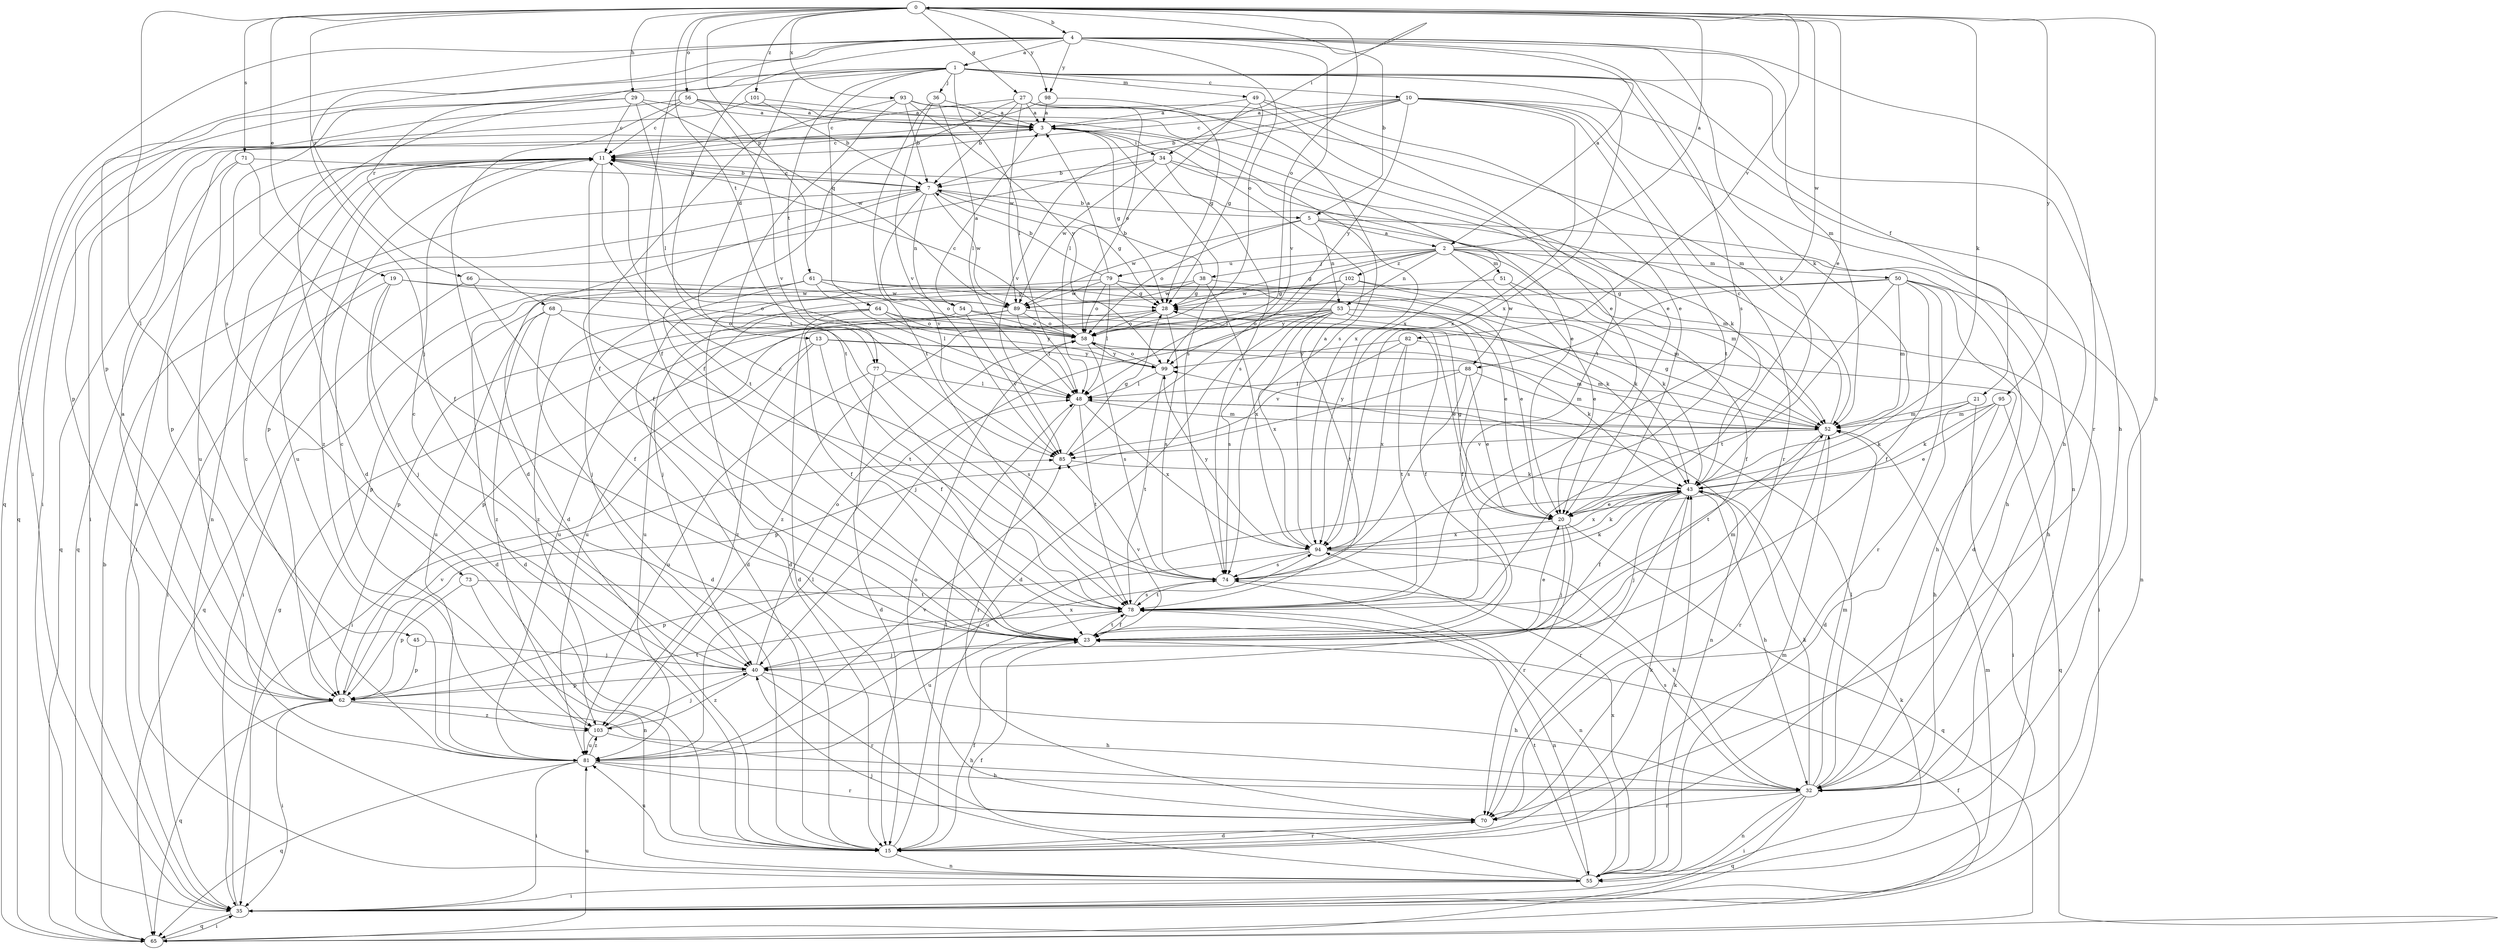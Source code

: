 strict digraph  {
0;
1;
2;
3;
4;
5;
7;
10;
11;
13;
15;
19;
20;
21;
23;
27;
28;
29;
32;
34;
35;
36;
38;
40;
43;
45;
48;
49;
50;
51;
52;
53;
54;
55;
56;
58;
61;
62;
64;
65;
66;
68;
70;
71;
73;
74;
77;
78;
79;
81;
82;
85;
88;
89;
93;
94;
95;
98;
99;
101;
102;
103;
0 -> 4  [label=b];
0 -> 19  [label=e];
0 -> 20  [label=e];
0 -> 27  [label=g];
0 -> 29  [label=h];
0 -> 32  [label=h];
0 -> 34  [label=i];
0 -> 43  [label=k];
0 -> 45  [label=l];
0 -> 56  [label=o];
0 -> 58  [label=o];
0 -> 61  [label=p];
0 -> 66  [label=r];
0 -> 71  [label=s];
0 -> 77  [label=t];
0 -> 82  [label=v];
0 -> 88  [label=w];
0 -> 93  [label=x];
0 -> 95  [label=y];
0 -> 98  [label=y];
0 -> 101  [label=z];
1 -> 10  [label=c];
1 -> 13  [label=d];
1 -> 21  [label=f];
1 -> 23  [label=f];
1 -> 32  [label=h];
1 -> 36  [label=j];
1 -> 43  [label=k];
1 -> 48  [label=l];
1 -> 49  [label=m];
1 -> 64  [label=q];
1 -> 65  [label=q];
1 -> 73  [label=s];
1 -> 77  [label=t];
1 -> 94  [label=x];
2 -> 0  [label=a];
2 -> 15  [label=d];
2 -> 28  [label=g];
2 -> 38  [label=j];
2 -> 48  [label=l];
2 -> 50  [label=m];
2 -> 51  [label=m];
2 -> 52  [label=m];
2 -> 53  [label=n];
2 -> 79  [label=u];
2 -> 88  [label=w];
2 -> 102  [label=z];
3 -> 11  [label=c];
3 -> 28  [label=g];
3 -> 34  [label=i];
3 -> 35  [label=i];
3 -> 74  [label=s];
3 -> 94  [label=x];
4 -> 1  [label=a];
4 -> 2  [label=a];
4 -> 5  [label=b];
4 -> 35  [label=i];
4 -> 40  [label=j];
4 -> 43  [label=k];
4 -> 52  [label=m];
4 -> 58  [label=o];
4 -> 62  [label=p];
4 -> 68  [label=r];
4 -> 70  [label=r];
4 -> 74  [label=s];
4 -> 78  [label=t];
4 -> 85  [label=v];
4 -> 98  [label=y];
5 -> 2  [label=a];
5 -> 32  [label=h];
5 -> 52  [label=m];
5 -> 53  [label=n];
5 -> 58  [label=o];
5 -> 89  [label=w];
7 -> 5  [label=b];
7 -> 11  [label=c];
7 -> 15  [label=d];
7 -> 28  [label=g];
7 -> 35  [label=i];
7 -> 54  [label=n];
7 -> 85  [label=v];
7 -> 89  [label=w];
10 -> 3  [label=a];
10 -> 7  [label=b];
10 -> 11  [label=c];
10 -> 32  [label=h];
10 -> 55  [label=n];
10 -> 70  [label=r];
10 -> 78  [label=t];
10 -> 85  [label=v];
10 -> 94  [label=x];
10 -> 99  [label=y];
11 -> 7  [label=b];
11 -> 23  [label=f];
11 -> 55  [label=n];
11 -> 62  [label=p];
11 -> 65  [label=q];
11 -> 78  [label=t];
11 -> 81  [label=u];
11 -> 103  [label=z];
13 -> 23  [label=f];
13 -> 35  [label=i];
13 -> 52  [label=m];
13 -> 99  [label=y];
13 -> 103  [label=z];
15 -> 23  [label=f];
15 -> 43  [label=k];
15 -> 48  [label=l];
15 -> 55  [label=n];
15 -> 70  [label=r];
15 -> 81  [label=u];
19 -> 15  [label=d];
19 -> 35  [label=i];
19 -> 40  [label=j];
19 -> 58  [label=o];
19 -> 89  [label=w];
20 -> 28  [label=g];
20 -> 40  [label=j];
20 -> 65  [label=q];
20 -> 70  [label=r];
20 -> 94  [label=x];
21 -> 15  [label=d];
21 -> 35  [label=i];
21 -> 43  [label=k];
21 -> 52  [label=m];
23 -> 20  [label=e];
23 -> 40  [label=j];
23 -> 52  [label=m];
23 -> 78  [label=t];
23 -> 85  [label=v];
27 -> 3  [label=a];
27 -> 7  [label=b];
27 -> 11  [label=c];
27 -> 20  [label=e];
27 -> 23  [label=f];
27 -> 28  [label=g];
27 -> 58  [label=o];
27 -> 89  [label=w];
28 -> 58  [label=o];
28 -> 74  [label=s];
28 -> 81  [label=u];
29 -> 3  [label=a];
29 -> 11  [label=c];
29 -> 15  [label=d];
29 -> 48  [label=l];
29 -> 62  [label=p];
29 -> 89  [label=w];
32 -> 35  [label=i];
32 -> 43  [label=k];
32 -> 48  [label=l];
32 -> 52  [label=m];
32 -> 55  [label=n];
32 -> 65  [label=q];
32 -> 70  [label=r];
32 -> 74  [label=s];
34 -> 7  [label=b];
34 -> 20  [label=e];
34 -> 43  [label=k];
34 -> 62  [label=p];
34 -> 74  [label=s];
34 -> 89  [label=w];
35 -> 28  [label=g];
35 -> 43  [label=k];
35 -> 52  [label=m];
35 -> 65  [label=q];
36 -> 3  [label=a];
36 -> 48  [label=l];
36 -> 78  [label=t];
36 -> 85  [label=v];
38 -> 7  [label=b];
38 -> 15  [label=d];
38 -> 20  [label=e];
38 -> 28  [label=g];
38 -> 89  [label=w];
38 -> 94  [label=x];
40 -> 11  [label=c];
40 -> 32  [label=h];
40 -> 58  [label=o];
40 -> 62  [label=p];
40 -> 70  [label=r];
40 -> 94  [label=x];
40 -> 103  [label=z];
43 -> 20  [label=e];
43 -> 23  [label=f];
43 -> 32  [label=h];
43 -> 40  [label=j];
43 -> 70  [label=r];
43 -> 81  [label=u];
43 -> 94  [label=x];
45 -> 40  [label=j];
45 -> 62  [label=p];
48 -> 52  [label=m];
48 -> 55  [label=n];
48 -> 70  [label=r];
48 -> 78  [label=t];
48 -> 94  [label=x];
49 -> 3  [label=a];
49 -> 20  [label=e];
49 -> 28  [label=g];
49 -> 48  [label=l];
49 -> 78  [label=t];
50 -> 23  [label=f];
50 -> 28  [label=g];
50 -> 32  [label=h];
50 -> 52  [label=m];
50 -> 55  [label=n];
50 -> 62  [label=p];
50 -> 70  [label=r];
50 -> 78  [label=t];
51 -> 20  [label=e];
51 -> 23  [label=f];
51 -> 89  [label=w];
52 -> 11  [label=c];
52 -> 28  [label=g];
52 -> 70  [label=r];
52 -> 78  [label=t];
52 -> 85  [label=v];
52 -> 99  [label=y];
53 -> 15  [label=d];
53 -> 23  [label=f];
53 -> 35  [label=i];
53 -> 40  [label=j];
53 -> 58  [label=o];
53 -> 62  [label=p];
53 -> 74  [label=s];
53 -> 78  [label=t];
53 -> 94  [label=x];
53 -> 103  [label=z];
54 -> 3  [label=a];
54 -> 20  [label=e];
54 -> 23  [label=f];
54 -> 58  [label=o];
54 -> 85  [label=v];
55 -> 3  [label=a];
55 -> 23  [label=f];
55 -> 35  [label=i];
55 -> 40  [label=j];
55 -> 43  [label=k];
55 -> 52  [label=m];
55 -> 78  [label=t];
55 -> 94  [label=x];
56 -> 3  [label=a];
56 -> 11  [label=c];
56 -> 15  [label=d];
56 -> 20  [label=e];
56 -> 65  [label=q];
56 -> 85  [label=v];
56 -> 94  [label=x];
58 -> 11  [label=c];
58 -> 43  [label=k];
58 -> 74  [label=s];
58 -> 99  [label=y];
61 -> 15  [label=d];
61 -> 28  [label=g];
61 -> 35  [label=i];
61 -> 40  [label=j];
61 -> 43  [label=k];
61 -> 48  [label=l];
61 -> 58  [label=o];
62 -> 3  [label=a];
62 -> 32  [label=h];
62 -> 35  [label=i];
62 -> 65  [label=q];
62 -> 78  [label=t];
62 -> 85  [label=v];
62 -> 103  [label=z];
64 -> 15  [label=d];
64 -> 23  [label=f];
64 -> 58  [label=o];
64 -> 81  [label=u];
64 -> 99  [label=y];
64 -> 103  [label=z];
65 -> 7  [label=b];
65 -> 23  [label=f];
65 -> 35  [label=i];
65 -> 81  [label=u];
66 -> 23  [label=f];
66 -> 65  [label=q];
66 -> 89  [label=w];
68 -> 15  [label=d];
68 -> 58  [label=o];
68 -> 78  [label=t];
68 -> 81  [label=u];
68 -> 103  [label=z];
70 -> 15  [label=d];
70 -> 58  [label=o];
71 -> 7  [label=b];
71 -> 23  [label=f];
71 -> 65  [label=q];
71 -> 81  [label=u];
73 -> 55  [label=n];
73 -> 62  [label=p];
73 -> 78  [label=t];
74 -> 11  [label=c];
74 -> 43  [label=k];
74 -> 55  [label=n];
74 -> 78  [label=t];
77 -> 15  [label=d];
77 -> 48  [label=l];
77 -> 74  [label=s];
77 -> 81  [label=u];
78 -> 23  [label=f];
78 -> 55  [label=n];
78 -> 74  [label=s];
78 -> 81  [label=u];
79 -> 3  [label=a];
79 -> 7  [label=b];
79 -> 15  [label=d];
79 -> 20  [label=e];
79 -> 28  [label=g];
79 -> 43  [label=k];
79 -> 48  [label=l];
79 -> 58  [label=o];
79 -> 89  [label=w];
81 -> 11  [label=c];
81 -> 32  [label=h];
81 -> 35  [label=i];
81 -> 48  [label=l];
81 -> 65  [label=q];
81 -> 70  [label=r];
81 -> 85  [label=v];
81 -> 103  [label=z];
82 -> 52  [label=m];
82 -> 78  [label=t];
82 -> 85  [label=v];
82 -> 94  [label=x];
82 -> 99  [label=y];
85 -> 28  [label=g];
85 -> 43  [label=k];
88 -> 20  [label=e];
88 -> 48  [label=l];
88 -> 52  [label=m];
88 -> 62  [label=p];
88 -> 74  [label=s];
89 -> 32  [label=h];
89 -> 48  [label=l];
89 -> 58  [label=o];
89 -> 62  [label=p];
89 -> 81  [label=u];
93 -> 3  [label=a];
93 -> 7  [label=b];
93 -> 23  [label=f];
93 -> 52  [label=m];
93 -> 78  [label=t];
93 -> 99  [label=y];
94 -> 3  [label=a];
94 -> 32  [label=h];
94 -> 43  [label=k];
94 -> 62  [label=p];
94 -> 74  [label=s];
94 -> 99  [label=y];
95 -> 20  [label=e];
95 -> 32  [label=h];
95 -> 43  [label=k];
95 -> 52  [label=m];
95 -> 65  [label=q];
98 -> 3  [label=a];
98 -> 11  [label=c];
98 -> 74  [label=s];
99 -> 48  [label=l];
99 -> 58  [label=o];
99 -> 78  [label=t];
101 -> 3  [label=a];
101 -> 7  [label=b];
101 -> 35  [label=i];
102 -> 28  [label=g];
102 -> 40  [label=j];
102 -> 43  [label=k];
102 -> 52  [label=m];
102 -> 99  [label=y];
103 -> 11  [label=c];
103 -> 32  [label=h];
103 -> 40  [label=j];
103 -> 81  [label=u];
}
